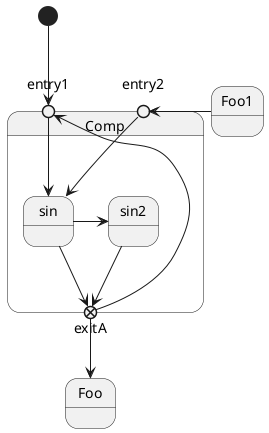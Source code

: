 {
  "sha1": "iaw9qxpd1pm3p2f4gollxyb24iasmxp",
  "insertion": {
    "when": "2024-06-03T18:59:30.485Z",
    "user": "plantuml@gmail.com"
  }
}
@startuml
state Comp {
   state entry1 <<entrypoint>>
   state entry2 <<entrypoint>>
   state exitA <<exitpoint>>
   state sin
   entry1 --> sin
   entry2 -> sin
   sin -> sin2
   sin2 --> exitA
   sin --> exitA
}

exitA --> entry1
[*] --> entry1
exitA --> Foo
Foo1 -> entry2
@enduml

